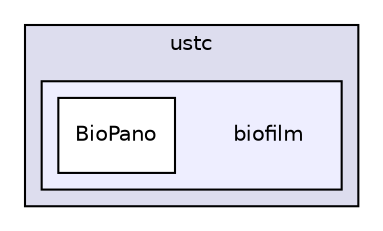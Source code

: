 digraph "src/test/java/cn/edu/ustc/biofilm" {
  compound=true
  node [ fontsize="10", fontname="Helvetica"];
  edge [ labelfontsize="10", labelfontname="Helvetica"];
  subgraph clusterdir_d027dc267a351d2805ce4fbffab19cfd {
    graph [ bgcolor="#ddddee", pencolor="black", label="ustc" fontname="Helvetica", fontsize="10", URL="dir_d027dc267a351d2805ce4fbffab19cfd.html"]
  subgraph clusterdir_3a9b46f3e5e00f42c0c42cddca2e26a1 {
    graph [ bgcolor="#eeeeff", pencolor="black", label="" URL="dir_3a9b46f3e5e00f42c0c42cddca2e26a1.html"];
    dir_3a9b46f3e5e00f42c0c42cddca2e26a1 [shape=plaintext label="biofilm"];
    dir_185b55297a379ae1246667a8ab71aeda [shape=box label="BioPano" color="black" fillcolor="white" style="filled" URL="dir_185b55297a379ae1246667a8ab71aeda.html"];
  }
  }
}
